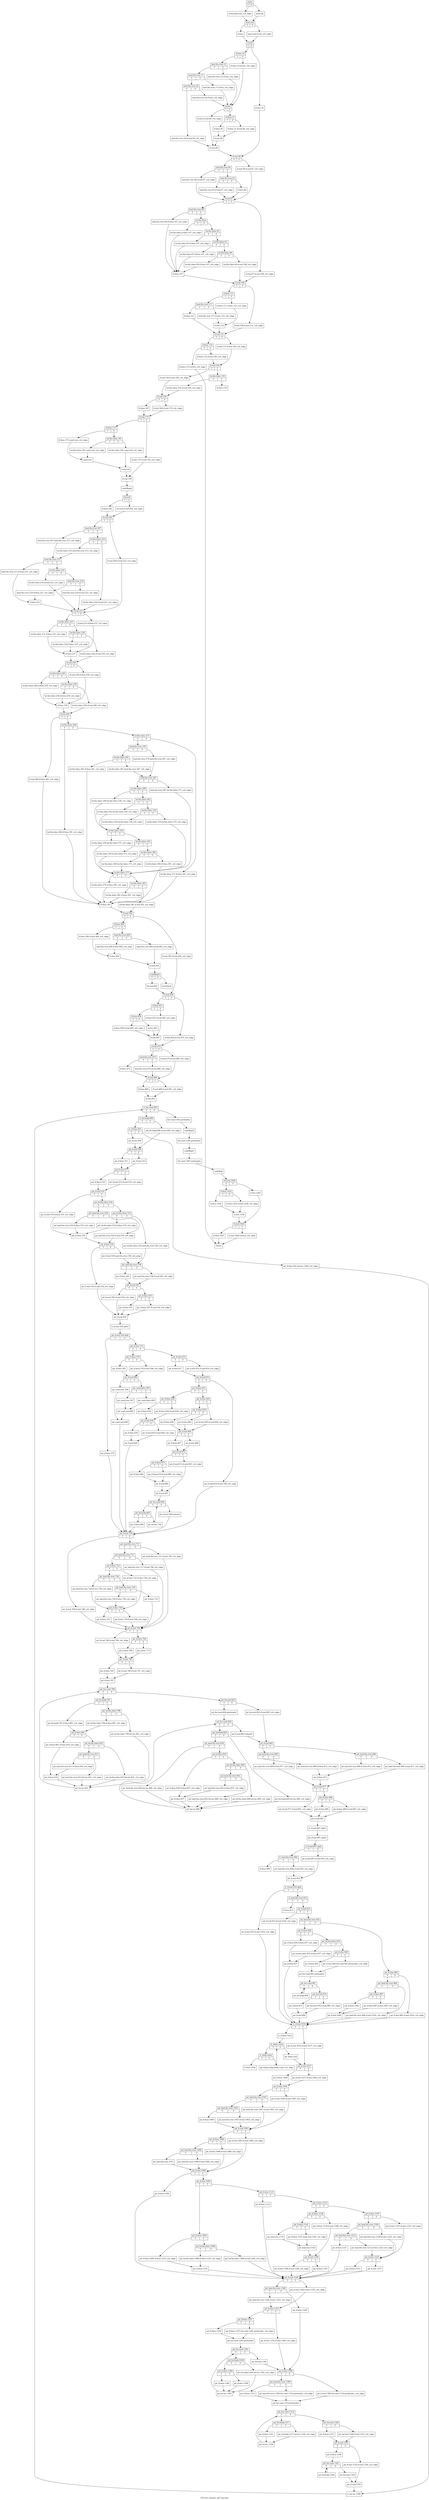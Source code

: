 digraph "CFG for 'expand_call' function" {
	label="CFG for 'expand_call' function";

	Node0x2e56f10 [shape=record,label="{entry|{<s0>T|<s1>F}}"];
	Node0x2e56f10:s0 -> Node0x2e56f60;
	Node0x2e56f10:s1 -> Node0x2e56fb0;
	Node0x2e56f60 [shape=record,label="{entry.land.end_crit_edge}"];
	Node0x2e56f60 -> Node0x2e57000;
	Node0x2e56fb0 [shape=record,label="{land.rhs}"];
	Node0x2e56fb0 -> Node0x2e57000;
	Node0x2e57000 [shape=record,label="{land.end|{<s0>T|<s1>F}}"];
	Node0x2e57000:s0 -> Node0x2e570a0;
	Node0x2e57000:s1 -> Node0x2e57050;
	Node0x2e57050 [shape=record,label="{land.end.if.end_crit_edge}"];
	Node0x2e57050 -> Node0x2e570f0;
	Node0x2e570a0 [shape=record,label="{if.then}"];
	Node0x2e570a0 -> Node0x2e570f0;
	Node0x2e570f0 [shape=record,label="{if.end|{<s0>T|<s1>F}}"];
	Node0x2e570f0:s0 -> Node0x2e57140;
	Node0x2e570f0:s1 -> Node0x2e57640;
	Node0x2e57140 [shape=record,label="{if.then.10|{<s0>T|<s1>F}}"];
	Node0x2e57140:s0 -> Node0x2e571e0;
	Node0x2e57140:s1 -> Node0x2e57190;
	Node0x2e57190 [shape=record,label="{if.then.10.if.else_crit_edge}"];
	Node0x2e57190 -> Node0x2e57410;
	Node0x2e571e0 [shape=record,label="{land.lhs.true.12|{<s0>T|<s1>F}}"];
	Node0x2e571e0:s0 -> Node0x2e57280;
	Node0x2e571e0:s1 -> Node0x2e57230;
	Node0x2e57230 [shape=record,label="{land.lhs.true.12.if.else_crit_edge}"];
	Node0x2e57230 -> Node0x2e57410;
	Node0x2e57280 [shape=record,label="{land.lhs.true.17|{<s0>T|<s1>F}}"];
	Node0x2e57280:s0 -> Node0x2e57320;
	Node0x2e57280:s1 -> Node0x2e572d0;
	Node0x2e572d0 [shape=record,label="{land.lhs.true.17.if.else_crit_edge}"];
	Node0x2e572d0 -> Node0x2e57410;
	Node0x2e57320 [shape=record,label="{land.lhs.true.20|{<s0>T|<s1>F}}"];
	Node0x2e57320:s0 -> Node0x2e573c0;
	Node0x2e57320:s1 -> Node0x2e57370;
	Node0x2e57370 [shape=record,label="{land.lhs.true.20.if.else_crit_edge}"];
	Node0x2e57370 -> Node0x2e57410;
	Node0x2e573c0 [shape=record,label="{land.lhs.true.20.if.end.49_crit_edge}"];
	Node0x2e573c0 -> Node0x2e575f0;
	Node0x2e57410 [shape=record,label="{if.else|{<s0>T|<s1>F}}"];
	Node0x2e57410:s0 -> Node0x2e57460;
	Node0x2e57410:s1 -> Node0x2e574b0;
	Node0x2e57460 [shape=record,label="{if.else.if.end.49_crit_edge}"];
	Node0x2e57460 -> Node0x2e575f0;
	Node0x2e574b0 [shape=record,label="{if.then.31|{<s0>T|<s1>F}}"];
	Node0x2e574b0:s0 -> Node0x2e57550;
	Node0x2e574b0:s1 -> Node0x2e57500;
	Node0x2e57500 [shape=record,label="{if.then.31.if.end.46_crit_edge}"];
	Node0x2e57500 -> Node0x2e575a0;
	Node0x2e57550 [shape=record,label="{if.then.45}"];
	Node0x2e57550 -> Node0x2e575a0;
	Node0x2e575a0 [shape=record,label="{if.end.46}"];
	Node0x2e575a0 -> Node0x2e575f0;
	Node0x2e575f0 [shape=record,label="{if.end.49}"];
	Node0x2e575f0 -> Node0x2e57690;
	Node0x2e57640 [shape=record,label="{if.else.52}"];
	Node0x2e57640 -> Node0x2e57690;
	Node0x2e57690 [shape=record,label="{if.end.58|{<s0>T|<s1>F}}"];
	Node0x2e57690:s0 -> Node0x2e57730;
	Node0x2e57690:s1 -> Node0x2e576e0;
	Node0x2e576e0 [shape=record,label="{if.end.58.if.end.67_crit_edge}"];
	Node0x2e576e0 -> Node0x2e578c0;
	Node0x2e57730 [shape=record,label="{land.lhs.true.60|{<s0>T|<s1>F}}"];
	Node0x2e57730:s0 -> Node0x2e57780;
	Node0x2e57730:s1 -> Node0x2e577d0;
	Node0x2e57780 [shape=record,label="{land.lhs.true.60.if.end.67_crit_edge}"];
	Node0x2e57780 -> Node0x2e578c0;
	Node0x2e577d0 [shape=record,label="{land.lhs.true.63|{<s0>T|<s1>F}}"];
	Node0x2e577d0:s0 -> Node0x2e57820;
	Node0x2e577d0:s1 -> Node0x2e57870;
	Node0x2e57820 [shape=record,label="{land.lhs.true.63.if.end.67_crit_edge}"];
	Node0x2e57820 -> Node0x2e578c0;
	Node0x2e57870 [shape=record,label="{if.then.66}"];
	Node0x2e57870 -> Node0x2e578c0;
	Node0x2e578c0 [shape=record,label="{if.end.67|{<s0>T|<s1>F}}"];
	Node0x2e578c0:s0 -> Node0x2e57960;
	Node0x2e578c0:s1 -> Node0x2e57910;
	Node0x2e57910 [shape=record,label="{if.end.67.if.end.108_crit_edge}"];
	Node0x2e57910 -> Node0x2e57d20;
	Node0x2e57960 [shape=record,label="{land.lhs.true.69|{<s0>T|<s1>F}}"];
	Node0x2e57960:s0 -> Node0x2e579b0;
	Node0x2e57960:s1 -> Node0x2e57a00;
	Node0x2e579b0 [shape=record,label="{land.lhs.true.69.if.then.107_crit_edge}"];
	Node0x2e579b0 -> Node0x2e57cd0;
	Node0x2e57a00 [shape=record,label="{lor.lhs.false|{<s0>T|<s1>F}}"];
	Node0x2e57a00:s0 -> Node0x2e57a50;
	Node0x2e57a00:s1 -> Node0x2e57aa0;
	Node0x2e57a50 [shape=record,label="{lor.lhs.false.if.then.107_crit_edge}"];
	Node0x2e57a50 -> Node0x2e57cd0;
	Node0x2e57aa0 [shape=record,label="{lor.lhs.false.83|{<s0>T|<s1>F}}"];
	Node0x2e57aa0:s0 -> Node0x2e57af0;
	Node0x2e57aa0:s1 -> Node0x2e57b40;
	Node0x2e57af0 [shape=record,label="{lor.lhs.false.83.if.then.107_crit_edge}"];
	Node0x2e57af0 -> Node0x2e57cd0;
	Node0x2e57b40 [shape=record,label="{lor.lhs.false.91|{<s0>T|<s1>F}}"];
	Node0x2e57b40:s0 -> Node0x2e57b90;
	Node0x2e57b40:s1 -> Node0x2e57be0;
	Node0x2e57b90 [shape=record,label="{lor.lhs.false.91.if.then.107_crit_edge}"];
	Node0x2e57b90 -> Node0x2e57cd0;
	Node0x2e57be0 [shape=record,label="{lor.lhs.false.99|{<s0>T|<s1>F}}"];
	Node0x2e57be0:s0 -> Node0x2e57c80;
	Node0x2e57be0:s1 -> Node0x2e57c30;
	Node0x2e57c30 [shape=record,label="{lor.lhs.false.99.if.end.108_crit_edge}"];
	Node0x2e57c30 -> Node0x2e57d20;
	Node0x2e57c80 [shape=record,label="{lor.lhs.false.99.if.then.107_crit_edge}"];
	Node0x2e57c80 -> Node0x2e57cd0;
	Node0x2e57cd0 [shape=record,label="{if.then.107}"];
	Node0x2e57cd0 -> Node0x2e57d20;
	Node0x2e57d20 [shape=record,label="{if.end.108|{<s0>T|<s1>F}}"];
	Node0x2e57d20:s0 -> Node0x2e57dc0;
	Node0x2e57d20:s1 -> Node0x2e57d70;
	Node0x2e57d70 [shape=record,label="{if.end.108.if.end.131_crit_edge}"];
	Node0x2e57d70 -> Node0x2e57fa0;
	Node0x2e57dc0 [shape=record,label="{if.then.111|{<s0>T|<s1>F}}"];
	Node0x2e57dc0:s0 -> Node0x2e57e60;
	Node0x2e57dc0:s1 -> Node0x2e57e10;
	Node0x2e57e10 [shape=record,label="{if.then.111.if.else.123_crit_edge}"];
	Node0x2e57e10 -> Node0x2e57f50;
	Node0x2e57e60 [shape=record,label="{land.lhs.true.117|{<s0>T|<s1>F}}"];
	Node0x2e57e60:s0 -> Node0x2e57f00;
	Node0x2e57e60:s1 -> Node0x2e57eb0;
	Node0x2e57eb0 [shape=record,label="{land.lhs.true.117.if.else.123_crit_edge}"];
	Node0x2e57eb0 -> Node0x2e57f50;
	Node0x2e57f00 [shape=record,label="{if.then.121}"];
	Node0x2e57f00 -> Node0x2e57fa0;
	Node0x2e57f50 [shape=record,label="{if.else.123}"];
	Node0x2e57f50 -> Node0x2e57fa0;
	Node0x2e57fa0 [shape=record,label="{if.end.131|{<s0>T|<s1>F}}"];
	Node0x2e57fa0:s0 -> Node0x2e58040;
	Node0x2e57fa0:s1 -> Node0x2e57ff0;
	Node0x2e57ff0 [shape=record,label="{if.end.131.if.end.140_crit_edge}"];
	Node0x2e57ff0 -> Node0x2e58130;
	Node0x2e58040 [shape=record,label="{if.then.133|{<s0>T|<s1>F}}"];
	Node0x2e58040:s0 -> Node0x2e580e0;
	Node0x2e58040:s1 -> Node0x2e58090;
	Node0x2e58090 [shape=record,label="{if.then.133.if.end.140_crit_edge}"];
	Node0x2e58090 -> Node0x2e58130;
	Node0x2e580e0 [shape=record,label="{if.then.133.return_crit_edge}"];
	Node0x2e580e0 -> Node0x2e601f0;
	Node0x2e58130 [shape=record,label="{if.end.140|{<s0>T|<s1>F}}"];
	Node0x2e58130:s0 -> Node0x2e58180;
	Node0x2e58130:s1 -> Node0x2e581d0;
	Node0x2e58180 [shape=record,label="{if.end.140.if.end.160_crit_edge}"];
	Node0x2e58180 -> Node0x2e582c0;
	Node0x2e581d0 [shape=record,label="{lor.lhs.false.152|{<s0>T|<s1>F}}"];
	Node0x2e581d0:s0 -> Node0x2e58220;
	Node0x2e581d0:s1 -> Node0x2e58270;
	Node0x2e58220 [shape=record,label="{lor.lhs.false.152.if.end.160_crit_edge}"];
	Node0x2e58220 -> Node0x2e582c0;
	Node0x2e58270 [shape=record,label="{if.then.159}"];
	Node0x2e582c0 [shape=record,label="{if.end.160|{<s0>T|<s1>F}}"];
	Node0x2e582c0:s0 -> Node0x2e58360;
	Node0x2e582c0:s1 -> Node0x2e58310;
	Node0x2e58310 [shape=record,label="{if.end.160.if.end.170_crit_edge}"];
	Node0x2e58310 -> Node0x2e583b0;
	Node0x2e58360 [shape=record,label="{if.then.167}"];
	Node0x2e58360 -> Node0x2e583b0;
	Node0x2e583b0 [shape=record,label="{if.end.170|{<s0>T|<s1>F}}"];
	Node0x2e583b0:s0 -> Node0x2e58450;
	Node0x2e583b0:s1 -> Node0x2e58400;
	Node0x2e58400 [shape=record,label="{if.end.170.if.end.195_crit_edge}"];
	Node0x2e58400 -> Node0x2e58680;
	Node0x2e58450 [shape=record,label="{if.then.175|{<s0>T|<s1>F}}"];
	Node0x2e58450:s0 -> Node0x2e584a0;
	Node0x2e58450:s1 -> Node0x2e584f0;
	Node0x2e584a0 [shape=record,label="{if.then.175.cond.true_crit_edge}"];
	Node0x2e584a0 -> Node0x2e585e0;
	Node0x2e584f0 [shape=record,label="{lor.lhs.false.181|{<s0>T|<s1>F}}"];
	Node0x2e584f0:s0 -> Node0x2e58590;
	Node0x2e584f0:s1 -> Node0x2e58540;
	Node0x2e58540 [shape=record,label="{lor.lhs.false.181.cond.end_crit_edge}"];
	Node0x2e58540 -> Node0x2e58630;
	Node0x2e58590 [shape=record,label="{lor.lhs.false.181.cond.true_crit_edge}"];
	Node0x2e58590 -> Node0x2e585e0;
	Node0x2e585e0 [shape=record,label="{cond.true}"];
	Node0x2e585e0 -> Node0x2e58630;
	Node0x2e58630 [shape=record,label="{cond.end}"];
	Node0x2e58630 -> Node0x2e58680;
	Node0x2e58680 [shape=record,label="{if.end.195}"];
	Node0x2e58680 -> Node0x2e586d0;
	Node0x2e586d0 [shape=record,label="{codeRepl4}"];
	Node0x2e586d0 -> Node0x2e58720;
	Node0x2e58720 [shape=record,label="{for.end|{<s0>T|<s1>F}}"];
	Node0x2e58720:s0 -> Node0x2e587c0;
	Node0x2e58720:s1 -> Node0x2e58770;
	Node0x2e58770 [shape=record,label="{for.end.if.end.204_crit_edge}"];
	Node0x2e58770 -> Node0x2e58810;
	Node0x2e587c0 [shape=record,label="{if.then.202}"];
	Node0x2e587c0 -> Node0x2e58810;
	Node0x2e58810 [shape=record,label="{if.end.204|{<s0>T|<s1>F}}"];
	Node0x2e58810:s0 -> Node0x2e588b0;
	Node0x2e58810:s1 -> Node0x2e58860;
	Node0x2e58860 [shape=record,label="{if.end.204.if.end.223_crit_edge}"];
	Node0x2e58860 -> Node0x2e58cc0;
	Node0x2e588b0 [shape=record,label="{land.lhs.true.207|{<s0>T|<s1>F}}"];
	Node0x2e588b0:s0 -> Node0x2e58900;
	Node0x2e588b0:s1 -> Node0x2e58950;
	Node0x2e58900 [shape=record,label="{land.lhs.true.207.land.lhs.true.213_crit_edge}"];
	Node0x2e58900 -> Node0x2e58a40;
	Node0x2e58950 [shape=record,label="{lor.lhs.false.210|{<s0>T|<s1>F}}"];
	Node0x2e58950:s0 -> Node0x2e589f0;
	Node0x2e58950:s1 -> Node0x2e589a0;
	Node0x2e589a0 [shape=record,label="{lor.lhs.false.210.if.end.223_crit_edge}"];
	Node0x2e589a0 -> Node0x2e58cc0;
	Node0x2e589f0 [shape=record,label="{lor.lhs.false.210.land.lhs.true.213_crit_edge}"];
	Node0x2e589f0 -> Node0x2e58a40;
	Node0x2e58a40 [shape=record,label="{land.lhs.true.213|{<s0>T|<s1>F}}"];
	Node0x2e58a40:s0 -> Node0x2e58a90;
	Node0x2e58a40:s1 -> Node0x2e58ae0;
	Node0x2e58a90 [shape=record,label="{land.lhs.true.213.if.then.221_crit_edge}"];
	Node0x2e58a90 -> Node0x2e58c70;
	Node0x2e58ae0 [shape=record,label="{lor.lhs.false.216|{<s0>T|<s1>F}}"];
	Node0x2e58ae0:s0 -> Node0x2e58b30;
	Node0x2e58ae0:s1 -> Node0x2e58b80;
	Node0x2e58b30 [shape=record,label="{lor.lhs.false.216.if.end.223_crit_edge}"];
	Node0x2e58b30 -> Node0x2e58cc0;
	Node0x2e58b80 [shape=record,label="{land.lhs.true.219|{<s0>T|<s1>F}}"];
	Node0x2e58b80:s0 -> Node0x2e58c20;
	Node0x2e58b80:s1 -> Node0x2e58bd0;
	Node0x2e58bd0 [shape=record,label="{land.lhs.true.219.if.end.223_crit_edge}"];
	Node0x2e58bd0 -> Node0x2e58cc0;
	Node0x2e58c20 [shape=record,label="{land.lhs.true.219.if.then.221_crit_edge}"];
	Node0x2e58c20 -> Node0x2e58c70;
	Node0x2e58c70 [shape=record,label="{if.then.221}"];
	Node0x2e58c70 -> Node0x2e58cc0;
	Node0x2e58cc0 [shape=record,label="{if.end.223|{<s0>T|<s1>F}}"];
	Node0x2e58cc0:s0 -> Node0x2e58d60;
	Node0x2e58cc0:s1 -> Node0x2e58d10;
	Node0x2e58d10 [shape=record,label="{if.end.223.if.then.237_crit_edge}"];
	Node0x2e58d10 -> Node0x2e58ef0;
	Node0x2e58d60 [shape=record,label="{lor.lhs.false.231|{<s0>T|<s1>F}}"];
	Node0x2e58d60:s0 -> Node0x2e58db0;
	Node0x2e58d60:s1 -> Node0x2e58e00;
	Node0x2e58db0 [shape=record,label="{lor.lhs.false.231.if.then.237_crit_edge}"];
	Node0x2e58db0 -> Node0x2e58ef0;
	Node0x2e58e00 [shape=record,label="{lor.lhs.false.234|{<s0>T|<s1>F}}"];
	Node0x2e58e00:s0 -> Node0x2e58ea0;
	Node0x2e58e00:s1 -> Node0x2e58e50;
	Node0x2e58e50 [shape=record,label="{lor.lhs.false.234.if.end.238_crit_edge}"];
	Node0x2e58e50 -> Node0x2e58f40;
	Node0x2e58ea0 [shape=record,label="{lor.lhs.false.234.if.then.237_crit_edge}"];
	Node0x2e58ea0 -> Node0x2e58ef0;
	Node0x2e58ef0 [shape=record,label="{if.then.237}"];
	Node0x2e58ef0 -> Node0x2e58f40;
	Node0x2e58f40 [shape=record,label="{if.end.238|{<s0>T|<s1>F}}"];
	Node0x2e58f40:s0 -> Node0x2e58fe0;
	Node0x2e58f40:s1 -> Node0x2e58f90;
	Node0x2e58f90 [shape=record,label="{if.end.238.if.then.259_crit_edge}"];
	Node0x2e58f90 -> Node0x2e59170;
	Node0x2e58fe0 [shape=record,label="{lor.lhs.false.240|{<s0>T|<s1>F}}"];
	Node0x2e58fe0:s0 -> Node0x2e59030;
	Node0x2e58fe0:s1 -> Node0x2e59080;
	Node0x2e59030 [shape=record,label="{lor.lhs.false.240.if.then.259_crit_edge}"];
	Node0x2e59030 -> Node0x2e59170;
	Node0x2e59080 [shape=record,label="{lor.lhs.false.250|{<s0>T|<s1>F}}"];
	Node0x2e59080:s0 -> Node0x2e59120;
	Node0x2e59080:s1 -> Node0x2e590d0;
	Node0x2e590d0 [shape=record,label="{lor.lhs.false.250.if.end.260_crit_edge}"];
	Node0x2e590d0 -> Node0x2e591c0;
	Node0x2e59120 [shape=record,label="{lor.lhs.false.250.if.then.259_crit_edge}"];
	Node0x2e59120 -> Node0x2e59170;
	Node0x2e59170 [shape=record,label="{if.then.259}"];
	Node0x2e59170 -> Node0x2e591c0;
	Node0x2e591c0 [shape=record,label="{if.end.260|{<s0>T|<s1>F}}"];
	Node0x2e591c0:s0 -> Node0x2e59210;
	Node0x2e591c0:s1 -> Node0x2e59260;
	Node0x2e59210 [shape=record,label="{if.end.260.if.then.391_crit_edge}"];
	Node0x2e59210 -> Node0x2e59bc0;
	Node0x2e59260 [shape=record,label="{lor.lhs.false.268|{<s0>T|<s1>F}}"];
	Node0x2e59260:s0 -> Node0x2e592b0;
	Node0x2e59260:s1 -> Node0x2e59300;
	Node0x2e592b0 [shape=record,label="{lor.lhs.false.268.if.then.391_crit_edge}"];
	Node0x2e592b0 -> Node0x2e59bc0;
	Node0x2e59300 [shape=record,label="{lor.lhs.false.271|{<s0>T|<s1>F}}"];
	Node0x2e59300:s0 -> Node0x2e593a0;
	Node0x2e59300:s1 -> Node0x2e59350;
	Node0x2e59350 [shape=record,label="{lor.lhs.false.271.if.then.391_crit_edge}"];
	Node0x2e59350 -> Node0x2e59bc0;
	Node0x2e593a0 [shape=record,label="{land.lhs.true.279|{<s0>T|<s1>F}}"];
	Node0x2e593a0:s0 -> Node0x2e59440;
	Node0x2e593a0:s1 -> Node0x2e593f0;
	Node0x2e593f0 [shape=record,label="{land.lhs.true.279.land.lhs.true.287_crit_edge}"];
	Node0x2e593f0 -> Node0x2e59530;
	Node0x2e59440 [shape=record,label="{lor.lhs.false.281|{<s0>T|<s1>F}}"];
	Node0x2e59440:s0 -> Node0x2e594e0;
	Node0x2e59440:s1 -> Node0x2e59490;
	Node0x2e59490 [shape=record,label="{lor.lhs.false.281.land.lhs.true.287_crit_edge}"];
	Node0x2e59490 -> Node0x2e59530;
	Node0x2e594e0 [shape=record,label="{lor.lhs.false.281.if.then.391_crit_edge}"];
	Node0x2e594e0 -> Node0x2e59bc0;
	Node0x2e59530 [shape=record,label="{land.lhs.true.287|{<s0>T|<s1>F}}"];
	Node0x2e59530:s0 -> Node0x2e595d0;
	Node0x2e59530:s1 -> Node0x2e59580;
	Node0x2e59580 [shape=record,label="{land.lhs.true.287.lor.lhs.false.375_crit_edge}"];
	Node0x2e59580 -> Node0x2e59a30;
	Node0x2e595d0 [shape=record,label="{lor.lhs.false.290|{<s0>T|<s1>F}}"];
	Node0x2e595d0:s0 -> Node0x2e59620;
	Node0x2e595d0:s1 -> Node0x2e59670;
	Node0x2e59620 [shape=record,label="{lor.lhs.false.290.lor.lhs.false.330_crit_edge}"];
	Node0x2e59620 -> Node0x2e59800;
	Node0x2e59670 [shape=record,label="{lor.lhs.false.302|{<s0>T|<s1>F}}"];
	Node0x2e59670:s0 -> Node0x2e596c0;
	Node0x2e59670:s1 -> Node0x2e59710;
	Node0x2e596c0 [shape=record,label="{lor.lhs.false.302.lor.lhs.false.330_crit_edge}"];
	Node0x2e596c0 -> Node0x2e59800;
	Node0x2e59710 [shape=record,label="{lor.lhs.false.316|{<s0>T|<s1>F}}"];
	Node0x2e59710:s0 -> Node0x2e597b0;
	Node0x2e59710:s1 -> Node0x2e59760;
	Node0x2e59760 [shape=record,label="{lor.lhs.false.316.lor.lhs.false.375_crit_edge}"];
	Node0x2e59760 -> Node0x2e59a30;
	Node0x2e597b0 [shape=record,label="{lor.lhs.false.316.lor.lhs.false.330_crit_edge}"];
	Node0x2e597b0 -> Node0x2e59800;
	Node0x2e59800 [shape=record,label="{lor.lhs.false.330|{<s0>T|<s1>F}}"];
	Node0x2e59800:s0 -> Node0x2e59850;
	Node0x2e59800:s1 -> Node0x2e598a0;
	Node0x2e59850 [shape=record,label="{lor.lhs.false.330.lor.lhs.false.375_crit_edge}"];
	Node0x2e59850 -> Node0x2e59a30;
	Node0x2e598a0 [shape=record,label="{lor.lhs.false.345|{<s0>T|<s1>F}}"];
	Node0x2e598a0:s0 -> Node0x2e598f0;
	Node0x2e598a0:s1 -> Node0x2e59940;
	Node0x2e598f0 [shape=record,label="{lor.lhs.false.345.lor.lhs.false.375_crit_edge}"];
	Node0x2e598f0 -> Node0x2e59a30;
	Node0x2e59940 [shape=record,label="{lor.lhs.false.360|{<s0>T|<s1>F}}"];
	Node0x2e59940:s0 -> Node0x2e599e0;
	Node0x2e59940:s1 -> Node0x2e59990;
	Node0x2e59990 [shape=record,label="{lor.lhs.false.360.if.then.391_crit_edge}"];
	Node0x2e59990 -> Node0x2e59bc0;
	Node0x2e599e0 [shape=record,label="{lor.lhs.false.360.lor.lhs.false.375_crit_edge}"];
	Node0x2e599e0 -> Node0x2e59a30;
	Node0x2e59a30 [shape=record,label="{lor.lhs.false.375|{<s0>T|<s1>F}}"];
	Node0x2e59a30:s0 -> Node0x2e59a80;
	Node0x2e59a30:s1 -> Node0x2e59ad0;
	Node0x2e59a80 [shape=record,label="{lor.lhs.false.375.if.then.391_crit_edge}"];
	Node0x2e59a80 -> Node0x2e59bc0;
	Node0x2e59ad0 [shape=record,label="{lor.lhs.false.381|{<s0>T|<s1>F}}"];
	Node0x2e59ad0:s0 -> Node0x2e59b70;
	Node0x2e59ad0:s1 -> Node0x2e59b20;
	Node0x2e59b20 [shape=record,label="{lor.lhs.false.381.if.end.392_crit_edge}"];
	Node0x2e59b20 -> Node0x2e59c10;
	Node0x2e59b70 [shape=record,label="{lor.lhs.false.381.if.then.391_crit_edge}"];
	Node0x2e59b70 -> Node0x2e59bc0;
	Node0x2e59bc0 [shape=record,label="{if.then.391}"];
	Node0x2e59bc0 -> Node0x2e59c10;
	Node0x2e59c10 [shape=record,label="{if.end.392|{<s0>T|<s1>F}}"];
	Node0x2e59c10:s0 -> Node0x2e59cb0;
	Node0x2e59c10:s1 -> Node0x2e59c60;
	Node0x2e59c60 [shape=record,label="{if.end.392.if.end.450_crit_edge}"];
	Node0x2e59c60 -> Node0x2e59fd0;
	Node0x2e59cb0 [shape=record,label="{if.then.396|{<s0>T|<s1>F}}"];
	Node0x2e59cb0:s0 -> Node0x2e59d00;
	Node0x2e59cb0:s1 -> Node0x2e59d50;
	Node0x2e59d00 [shape=record,label="{if.then.396.if.else.404_crit_edge}"];
	Node0x2e59d00 -> Node0x2e59e40;
	Node0x2e59d50 [shape=record,label="{land.lhs.true.400|{<s0>T|<s1>F}}"];
	Node0x2e59d50:s0 -> Node0x2e59df0;
	Node0x2e59d50:s1 -> Node0x2e59da0;
	Node0x2e59da0 [shape=record,label="{land.lhs.true.400.if.end.405_crit_edge}"];
	Node0x2e59da0 -> Node0x2e59e90;
	Node0x2e59df0 [shape=record,label="{land.lhs.true.400.if.else.404_crit_edge}"];
	Node0x2e59df0 -> Node0x2e59e40;
	Node0x2e59e40 [shape=record,label="{if.else.404}"];
	Node0x2e59e40 -> Node0x2e59e90;
	Node0x2e59e90 [shape=record,label="{if.end.405}"];
	Node0x2e59e90 -> Node0x2e59ee0;
	Node0x2e59ee0 [shape=record,label="{codeRepl3|{<s0>T|<s1>F}}"];
	Node0x2e59ee0:s0 -> Node0x2e59f80;
	Node0x2e59ee0:s1 -> Node0x2e59f30;
	Node0x2e59f30 [shape=record,label="{sw.default}"];
	Node0x2e59f80 [shape=record,label="{for.end.445}"];
	Node0x2e59f80 -> Node0x2e59fd0;
	Node0x2e59fd0 [shape=record,label="{if.end.450|{<s0>T|<s1>F}}"];
	Node0x2e59fd0:s0 -> Node0x2e5a070;
	Node0x2e59fd0:s1 -> Node0x2e5a020;
	Node0x2e5a020 [shape=record,label="{if.end.450.if.end.470_crit_edge}"];
	Node0x2e5a020 -> Node0x2e5a250;
	Node0x2e5a070 [shape=record,label="{if.then.452|{<s0>T|<s1>F}}"];
	Node0x2e5a070:s0 -> Node0x2e5a110;
	Node0x2e5a070:s1 -> Node0x2e5a0c0;
	Node0x2e5a0c0 [shape=record,label="{if.then.452.if.end.465_crit_edge}"];
	Node0x2e5a0c0 -> Node0x2e5a200;
	Node0x2e5a110 [shape=record,label="{if.then.458|{<s0>T|<s1>F}}"];
	Node0x2e5a110:s0 -> Node0x2e5a160;
	Node0x2e5a110:s1 -> Node0x2e5a1b0;
	Node0x2e5a160 [shape=record,label="{if.then.458.if.end.465_crit_edge}"];
	Node0x2e5a160 -> Node0x2e5a200;
	Node0x2e5a1b0 [shape=record,label="{if.else.462}"];
	Node0x2e5a1b0 -> Node0x2e5a200;
	Node0x2e5a200 [shape=record,label="{if.end.465}"];
	Node0x2e5a200 -> Node0x2e5a250;
	Node0x2e5a250 [shape=record,label="{if.end.470|{<s0>T|<s1>F}}"];
	Node0x2e5a250:s0 -> Node0x2e5a2f0;
	Node0x2e5a250:s1 -> Node0x2e5a2a0;
	Node0x2e5a2a0 [shape=record,label="{if.end.470.if.end.480_crit_edge}"];
	Node0x2e5a2a0 -> Node0x2e5a3e0;
	Node0x2e5a2f0 [shape=record,label="{land.lhs.true.472|{<s0>T|<s1>F}}"];
	Node0x2e5a2f0:s0 -> Node0x2e5a390;
	Node0x2e5a2f0:s1 -> Node0x2e5a340;
	Node0x2e5a340 [shape=record,label="{land.lhs.true.472.if.end.480_crit_edge}"];
	Node0x2e5a340 -> Node0x2e5a3e0;
	Node0x2e5a390 [shape=record,label="{if.then.475}"];
	Node0x2e5a390 -> Node0x2e5a3e0;
	Node0x2e5a3e0 [shape=record,label="{if.end.480|{<s0>T|<s1>F}}"];
	Node0x2e5a3e0:s0 -> Node0x2e5a480;
	Node0x2e5a3e0:s1 -> Node0x2e5a430;
	Node0x2e5a430 [shape=record,label="{if.end.480.if.end.491_crit_edge}"];
	Node0x2e5a430 -> Node0x2e5a4d0;
	Node0x2e5a480 [shape=record,label="{if.then.488}"];
	Node0x2e5a480 -> Node0x2e5a4d0;
	Node0x2e5a4d0 [shape=record,label="{if.end.491}"];
	Node0x2e5a4d0 -> Node0x2e5a520;
	Node0x2e5a520 [shape=record,label="{it_for.cond.493|{<s0>T|<s1>F}}"];
	Node0x2e5a520:s0 -> Node0x2e5a5c0;
	Node0x2e5a520:s1 -> Node0x2e5a570;
	Node0x2e5a570 [shape=record,label="{for.cond.1363.preheader}"];
	Node0x2e5a570 -> Node0x2e5fd90;
	Node0x2e5a5c0 [shape=record,label="{it_for.body.496|{<s0>T|<s1>F}}"];
	Node0x2e5a5c0:s0 -> Node0x2e5a660;
	Node0x2e5a5c0:s1 -> Node0x2e5a610;
	Node0x2e5a610 [shape=record,label="{pd_for.body.496.if.end.509_crit_edge}"];
	Node0x2e5a610 -> Node0x2e5a750;
	Node0x2e5a660 [shape=record,label="{it_if.then.501|{<s0>T|<s1>F}}"];
	Node0x2e5a660:s0 -> Node0x2e5a700;
	Node0x2e5a660:s1 -> Node0x2e5a6b0;
	Node0x2e5a6b0 [shape=record,label="{pd_if.then.501.for.inc.1360_crit_edge}"];
	Node0x2e5a6b0 -> Node0x2e5fd40;
	Node0x2e5a700 [shape=record,label="{pd_if.end.504}"];
	Node0x2e5a700 -> Node0x2e5a750;
	Node0x2e5a750 [shape=record,label="{pd_if.end.509|{<s0>T|<s1>F}}"];
	Node0x2e5a750:s0 -> Node0x2e5a7a0;
	Node0x2e5a750:s1 -> Node0x2e5a7f0;
	Node0x2e5a7a0 [shape=record,label="{pd_if.then.511}"];
	Node0x2e5a7a0 -> Node0x2e5a840;
	Node0x2e5a7f0 [shape=record,label="{pd_if.else.513}"];
	Node0x2e5a7f0 -> Node0x2e5a840;
	Node0x2e5a840 [shape=record,label="{pd_if.end.515|{<s0>T|<s1>F}}"];
	Node0x2e5a840:s0 -> Node0x2e5a8e0;
	Node0x2e5a840:s1 -> Node0x2e5a890;
	Node0x2e5a890 [shape=record,label="{pd_if.end.515.if.end.519_crit_edge}"];
	Node0x2e5a890 -> Node0x2e5a930;
	Node0x2e5a8e0 [shape=record,label="{pd_if.then.518}"];
	Node0x2e5a8e0 -> Node0x2e5a930;
	Node0x2e5a930 [shape=record,label="{pd_if.end.519|{<s0>T|<s1>F}}"];
	Node0x2e5a930:s0 -> Node0x2e5a980;
	Node0x2e5a930:s1 -> Node0x2e5a9d0;
	Node0x2e5a980 [shape=record,label="{pd_if.end.519.if.then.535_crit_edge}"];
	Node0x2e5a980 -> Node0x2e5ac00;
	Node0x2e5a9d0 [shape=record,label="{pd_lor.lhs.false.524|{<s0>T|<s1>F}}"];
	Node0x2e5a9d0:s0 -> Node0x2e5aa20;
	Node0x2e5a9d0:s1 -> Node0x2e5ab10;
	Node0x2e5aa20 [shape=record,label="{pd_land.lhs.true.529|{<s0>T|<s1>F}}"];
	Node0x2e5aa20:s0 -> Node0x2e5aac0;
	Node0x2e5aa20:s1 -> Node0x2e5aa70;
	Node0x2e5aa70 [shape=record,label="{pd_land.lhs.true.529.if.end.536_crit_edge}"];
	Node0x2e5aa70 -> Node0x2e5ac50;
	Node0x2e5aac0 [shape=record,label="{pd_land.lhs.true.529.if.then.535_crit_edge}"];
	Node0x2e5aac0 -> Node0x2e5ac00;
	Node0x2e5ab10 [shape=record,label="{pd_lor.lhs.false.532|{<s0>T|<s1>F}}"];
	Node0x2e5ab10:s0 -> Node0x2e5abb0;
	Node0x2e5ab10:s1 -> Node0x2e5ab60;
	Node0x2e5ab60 [shape=record,label="{pd_lor.lhs.false.532.land.lhs.true.538_crit_edge}"];
	Node0x2e5ab60 -> Node0x2e5ad40;
	Node0x2e5abb0 [shape=record,label="{pd_lor.lhs.false.532.if.then.535_crit_edge}"];
	Node0x2e5abb0 -> Node0x2e5ac00;
	Node0x2e5ac00 [shape=record,label="{pd_if.then.535}"];
	Node0x2e5ac00 -> Node0x2e5ac50;
	Node0x2e5ac50 [shape=record,label="{pd_if.end.536|{<s0>T|<s1>F}}"];
	Node0x2e5ac50:s0 -> Node0x2e5acf0;
	Node0x2e5ac50:s1 -> Node0x2e5aca0;
	Node0x2e5aca0 [shape=record,label="{pd_if.end.536.land.lhs.true.538_crit_edge}"];
	Node0x2e5aca0 -> Node0x2e5ad40;
	Node0x2e5acf0 [shape=record,label="{pd_if.end.536.if.end.554_crit_edge}"];
	Node0x2e5acf0 -> Node0x2e5afc0;
	Node0x2e5ad40 [shape=record,label="{pd_land.lhs.true.538|{<s0>T|<s1>F}}"];
	Node0x2e5ad40:s0 -> Node0x2e5ade0;
	Node0x2e5ad40:s1 -> Node0x2e5ad90;
	Node0x2e5ad90 [shape=record,label="{pd_land.lhs.true.538.if.end.545_crit_edge}"];
	Node0x2e5ad90 -> Node0x2e5ae30;
	Node0x2e5ade0 [shape=record,label="{pd_if.then.541}"];
	Node0x2e5ade0 -> Node0x2e5ae30;
	Node0x2e5ae30 [shape=record,label="{pd_if.end.545|{<s0>T|<s1>F}}"];
	Node0x2e5ae30:s0 -> Node0x2e5ae80;
	Node0x2e5ae30:s1 -> Node0x2e5aed0;
	Node0x2e5ae80 [shape=record,label="{pd_if.end.545.if.end.554_crit_edge}"];
	Node0x2e5ae80 -> Node0x2e5afc0;
	Node0x2e5aed0 [shape=record,label="{pd_if.then.547|{<s0>T|<s1>F}}"];
	Node0x2e5aed0:s0 -> Node0x2e5af70;
	Node0x2e5aed0:s1 -> Node0x2e5af20;
	Node0x2e5af20 [shape=record,label="{pd_if.then.547.if.end.554_crit_edge}"];
	Node0x2e5af20 -> Node0x2e5afc0;
	Node0x2e5af70 [shape=record,label="{pd_if.then.553}"];
	Node0x2e5af70 -> Node0x2e5afc0;
	Node0x2e5afc0 [shape=record,label="{pd_if.end.554}"];
	Node0x2e5afc0 -> Node0xca0fd00;
	Node0xca0fd00 [shape=record,label="{it_if.end.554.split1}"];
	Node0xca0fd00 -> Node0xca1d320;
	Node0xca1d320 [shape=record,label="{pd_if.end.554.split|{<s0>T|<s1>F}}"];
	Node0xca1d320:s0 -> Node0x2e5b010;
	Node0xca1d320:s1 -> Node0x2e5b060;
	Node0x2e5b010 [shape=record,label="{pd_if.then.570}"];
	Node0x2e5b010 -> Node0x2e5be20;
	Node0x2e5b060 [shape=record,label="{pd_if.else.574|{<s0>T|<s1>F}}"];
	Node0x2e5b060:s0 -> Node0x2e5b0b0;
	Node0x2e5b060:s1 -> Node0x2e5b3d0;
	Node0x2e5b0b0 [shape=record,label="{pd_if.then.578|{<s0>T|<s1>F}}"];
	Node0x2e5b0b0:s0 -> Node0x2e5b150;
	Node0x2e5b0b0:s1 -> Node0x2e5b100;
	Node0x2e5b100 [shape=record,label="{pd_if.then.578.if.end.586_crit_edge}"];
	Node0x2e5b100 -> Node0x2e5b1a0;
	Node0x2e5b150 [shape=record,label="{pd_if.then.581}"];
	Node0x2e5b150 -> Node0x2e5b1a0;
	Node0x2e5b1a0 [shape=record,label="{pd_if.end.586|{<s0>T|<s1>F}}"];
	Node0x2e5b1a0:s0 -> Node0x2e5b1f0;
	Node0x2e5b1a0:s1 -> Node0x2e5b240;
	Node0x2e5b1f0 [shape=record,label="{pd_cond.true.590}"];
	Node0x2e5b1f0 -> Node0x2e5b380;
	Node0x2e5b240 [shape=record,label="{pd_cond.false.593|{<s0>T|<s1>F}}"];
	Node0x2e5b240:s0 -> Node0x2e5b290;
	Node0x2e5b240:s1 -> Node0x2e5b2e0;
	Node0x2e5b290 [shape=record,label="{pd_cond.true.597}"];
	Node0x2e5b290 -> Node0x2e5b330;
	Node0x2e5b2e0 [shape=record,label="{pd_cond.false.600}"];
	Node0x2e5b2e0 -> Node0x2e5b330;
	Node0x2e5b330 [shape=record,label="{pd_cond.end.606}"];
	Node0x2e5b330 -> Node0x2e5b380;
	Node0x2e5b380 [shape=record,label="{pd_cond.end.609}"];
	Node0x2e5b380 -> Node0x2e5be20;
	Node0x2e5b3d0 [shape=record,label="{pd_if.else.612|{<s0>T|<s1>F}}"];
	Node0x2e5b3d0:s0 -> Node0x2e5b470;
	Node0x2e5b3d0:s1 -> Node0x2e5b420;
	Node0x2e5b420 [shape=record,label="{pd_if.else.612.if.end.619_crit_edge}"];
	Node0x2e5b420 -> Node0x2e5b4c0;
	Node0x2e5b470 [shape=record,label="{pd_if.then.617}"];
	Node0x2e5b470 -> Node0x2e5b4c0;
	Node0x2e5b4c0 [shape=record,label="{pd_if.end.619|{<s0>T|<s1>F}}"];
	Node0x2e5b4c0:s0 -> Node0x2e5b560;
	Node0x2e5b4c0:s1 -> Node0x2e5b510;
	Node0x2e5b510 [shape=record,label="{pd_if.end.619.if.end.708_crit_edge}"];
	Node0x2e5b510 -> Node0x2e5be20;
	Node0x2e5b560 [shape=record,label="{pd_if.then.621|{<s0>T|<s1>F}}"];
	Node0x2e5b560:s0 -> Node0x2e5b5b0;
	Node0x2e5b560:s1 -> Node0x2e5b7e0;
	Node0x2e5b5b0 [shape=record,label="{pd_if.then.624|{<s0>T|<s1>F}}"];
	Node0x2e5b5b0:s0 -> Node0x2e5b650;
	Node0x2e5b5b0:s1 -> Node0x2e5b600;
	Node0x2e5b600 [shape=record,label="{pd_if.then.624.if.end.636_crit_edge}"];
	Node0x2e5b600 -> Node0x2e5b6a0;
	Node0x2e5b650 [shape=record,label="{pd_if.then.634}"];
	Node0x2e5b650 -> Node0x2e5b6a0;
	Node0x2e5b6a0 [shape=record,label="{pd_if.end.636|{<s0>T|<s1>F}}"];
	Node0x2e5b6a0:s0 -> Node0x2e5b740;
	Node0x2e5b6a0:s1 -> Node0x2e5b6f0;
	Node0x2e5b6f0 [shape=record,label="{pd_if.end.636.if.end.644_crit_edge}"];
	Node0x2e5b6f0 -> Node0x2e5b790;
	Node0x2e5b740 [shape=record,label="{pd_if.then.639}"];
	Node0x2e5b740 -> Node0x2e5b790;
	Node0x2e5b790 [shape=record,label="{pd_if.end.644}"];
	Node0x2e5b790 -> Node0x2e5be20;
	Node0x2e5b7e0 [shape=record,label="{pd_if.else.645|{<s0>T|<s1>F}}"];
	Node0x2e5b7e0:s0 -> Node0x2e5b880;
	Node0x2e5b7e0:s1 -> Node0x2e5b830;
	Node0x2e5b830 [shape=record,label="{pd_if.else.645.if.end.664_crit_edge}"];
	Node0x2e5b830 -> Node0x2e5b970;
	Node0x2e5b880 [shape=record,label="{pd_if.then.650|{<s0>T|<s1>F}}"];
	Node0x2e5b880:s0 -> Node0x2e5b8d0;
	Node0x2e5b880:s1 -> Node0x2e5b920;
	Node0x2e5b8d0 [shape=record,label="{pd_if.then.656}"];
	Node0x2e5b8d0 -> Node0x2e5b970;
	Node0x2e5b920 [shape=record,label="{pd_if.else.660}"];
	Node0x2e5b920 -> Node0x2e5b970;
	Node0x2e5b970 [shape=record,label="{pd_if.end.664|{<s0>T|<s1>F}}"];
	Node0x2e5b970:s0 -> Node0x2e5b9c0;
	Node0x2e5b970:s1 -> Node0x2e5ba10;
	Node0x2e5b9c0 [shape=record,label="{pd_if.then.667}"];
	Node0x2e5b9c0 -> Node0x2e5ba60;
	Node0x2e5ba10 [shape=record,label="{pd_if.else.668}"];
	Node0x2e5ba10 -> Node0x2e5ba60;
	Node0x2e5ba60 [shape=record,label="{pd_if.end.672|{<s0>T|<s1>F}}"];
	Node0x2e5ba60:s0 -> Node0x2e5bb00;
	Node0x2e5ba60:s1 -> Node0x2e5bab0;
	Node0x2e5bab0 [shape=record,label="{pd_if.end.672.if.end.691_crit_edge}"];
	Node0x2e5bab0 -> Node0x2e5bc40;
	Node0x2e5bb00 [shape=record,label="{pd_if.then.675|{<s0>T|<s1>F}}"];
	Node0x2e5bb00:s0 -> Node0x2e5bba0;
	Node0x2e5bb00:s1 -> Node0x2e5bb50;
	Node0x2e5bb50 [shape=record,label="{pd_if.then.675.if.end.689_crit_edge}"];
	Node0x2e5bb50 -> Node0x2e5bbf0;
	Node0x2e5bba0 [shape=record,label="{pd_if.then.682}"];
	Node0x2e5bba0 -> Node0x2e5bbf0;
	Node0x2e5bbf0 [shape=record,label="{pd_if.end.689}"];
	Node0x2e5bbf0 -> Node0x2e5bc40;
	Node0x2e5bc40 [shape=record,label="{pd_if.end.691}"];
	Node0x2e5bc40 -> Node0x2e5bc90;
	Node0x2e5bc90 [shape=record,label="{pd_for.cond.692|{<s0>T|<s1>F}}"];
	Node0x2e5bc90:s0 -> Node0x2e5bce0;
	Node0x2e5bc90:s1 -> Node0x2e5bdd0;
	Node0x2e5bce0 [shape=record,label="{pd_for.body.695|{<s0>T|<s1>F}}"];
	Node0x2e5bce0:s0 -> Node0x2e5bd30;
	Node0x2e5bce0:s1 -> Node0x2e5bd80;
	Node0x2e5bd30 [shape=record,label="{pd_if.then.699}"];
	Node0x2e5bd30 -> Node0x2e5be20;
	Node0x2e5bd80 [shape=record,label="{pd_for.inc.702}"];
	Node0x2e5bd80 -> Node0x2e5bc90;
	Node0x2e5bdd0 [shape=record,label="{pd_if.end.708.loopexit}"];
	Node0x2e5bdd0 -> Node0x2e5be20;
	Node0x2e5be20 [shape=record,label="{pd_if.end.708|{<s0>T|<s1>F}}"];
	Node0x2e5be20:s0 -> Node0x2e5be70;
	Node0x2e5be20:s1 -> Node0x2e5bec0;
	Node0x2e5be70 [shape=record,label="{pd_if.end.708.if.end.748_crit_edge}"];
	Node0x2e5be70 -> Node0x2e5c320;
	Node0x2e5bec0 [shape=record,label="{pd_land.lhs.true.711|{<s0>T|<s1>F}}"];
	Node0x2e5bec0:s0 -> Node0x2e5bf60;
	Node0x2e5bec0:s1 -> Node0x2e5bf10;
	Node0x2e5bf10 [shape=record,label="{pd_land.lhs.true.711.if.end.748_crit_edge}"];
	Node0x2e5bf10 -> Node0x2e5c320;
	Node0x2e5bf60 [shape=record,label="{pd_land.lhs.true.717|{<s0>T|<s1>F}}"];
	Node0x2e5bf60:s0 -> Node0x2e5c000;
	Node0x2e5bf60:s1 -> Node0x2e5bfb0;
	Node0x2e5bfb0 [shape=record,label="{pd_land.lhs.true.717.if.end.748_crit_edge}"];
	Node0x2e5bfb0 -> Node0x2e5c320;
	Node0x2e5c000 [shape=record,label="{pd_if.then.722|{<s0>T|<s1>F}}"];
	Node0x2e5c000:s0 -> Node0x2e5c0a0;
	Node0x2e5c000:s1 -> Node0x2e5c050;
	Node0x2e5c050 [shape=record,label="{pd_if.then.722.if.else.738_crit_edge}"];
	Node0x2e5c050 -> Node0x2e5c230;
	Node0x2e5c0a0 [shape=record,label="{pd_land.lhs.true.726|{<s0>T|<s1>F}}"];
	Node0x2e5c0a0:s0 -> Node0x2e5c0f0;
	Node0x2e5c0a0:s1 -> Node0x2e5c140;
	Node0x2e5c0f0 [shape=record,label="{pd_land.lhs.true.726.if.else.738_crit_edge}"];
	Node0x2e5c0f0 -> Node0x2e5c230;
	Node0x2e5c140 [shape=record,label="{pd_land.lhs.true.729|{<s0>T|<s1>F}}"];
	Node0x2e5c140:s0 -> Node0x2e5c190;
	Node0x2e5c140:s1 -> Node0x2e5c1e0;
	Node0x2e5c190 [shape=record,label="{pd_land.lhs.true.729.if.else.738_crit_edge}"];
	Node0x2e5c190 -> Node0x2e5c230;
	Node0x2e5c1e0 [shape=record,label="{pd_if.then.733}"];
	Node0x2e5c1e0 -> Node0x2e5c320;
	Node0x2e5c230 [shape=record,label="{pd_if.else.738|{<s0>T|<s1>F}}"];
	Node0x2e5c230:s0 -> Node0x2e5c2d0;
	Node0x2e5c230:s1 -> Node0x2e5c280;
	Node0x2e5c280 [shape=record,label="{pd_if.else.738.if.end.748_crit_edge}"];
	Node0x2e5c280 -> Node0x2e5c320;
	Node0x2e5c2d0 [shape=record,label="{pd_if.then.741}"];
	Node0x2e5c2d0 -> Node0x2e5c320;
	Node0x2e5c320 [shape=record,label="{pd_if.end.748|{<s0>T|<s1>F}}"];
	Node0x2e5c320:s0 -> Node0x2e5c370;
	Node0x2e5c320:s1 -> Node0x2e5c3c0;
	Node0x2e5c370 [shape=record,label="{pd_if.end.748.if.end.780_crit_edge}"];
	Node0x2e5c370 -> Node0x2e5c4b0;
	Node0x2e5c3c0 [shape=record,label="{pd_if.then.764|{<s0>T|<s1>F}}"];
	Node0x2e5c3c0:s0 -> Node0x2e5c410;
	Node0x2e5c3c0:s1 -> Node0x2e5c460;
	Node0x2e5c410 [shape=record,label="{pd_if.then.766}"];
	Node0x2e5c410 -> Node0x2e5c4b0;
	Node0x2e5c460 [shape=record,label="{pd_if.else.773}"];
	Node0x2e5c460 -> Node0x2e5c4b0;
	Node0x2e5c4b0 [shape=record,label="{pd_if.end.780|{<s0>T|<s1>F}}"];
	Node0x2e5c4b0:s0 -> Node0x2e5c550;
	Node0x2e5c4b0:s1 -> Node0x2e5c500;
	Node0x2e5c500 [shape=record,label="{pd_if.end.780.if.end.787_crit_edge}"];
	Node0x2e5c500 -> Node0x2e5c5a0;
	Node0x2e5c550 [shape=record,label="{pd_if.then.785}"];
	Node0x2e5c550 -> Node0x2e5c5a0;
	Node0x2e5c5a0 [shape=record,label="{pd_if.end.787}"];
	Node0x2e5c5a0 -> Node0x2e5c5f0;
	Node0x2e5c5f0 [shape=record,label="{pd_for.cond.788|{<s0>T|<s1>F}}"];
	Node0x2e5c5f0:s0 -> Node0x2e5c640;
	Node0x2e5c5f0:s1 -> Node0x2e5caa0;
	Node0x2e5c640 [shape=record,label="{pd_for.body.791|{<s0>T|<s1>F}}"];
	Node0x2e5c640:s0 -> Node0x2e5c690;
	Node0x2e5c640:s1 -> Node0x2e5c6e0;
	Node0x2e5c690 [shape=record,label="{pd_for.body.791.if.then.801_crit_edge}"];
	Node0x2e5c690 -> Node0x2e5c7d0;
	Node0x2e5c6e0 [shape=record,label="{pd_lor.lhs.false.796|{<s0>T|<s1>F}}"];
	Node0x2e5c6e0:s0 -> Node0x2e5c780;
	Node0x2e5c6e0:s1 -> Node0x2e5c730;
	Node0x2e5c730 [shape=record,label="{pd_lor.lhs.false.796.for.inc.821_crit_edge}"];
	Node0x2e5c730 -> Node0x2e5ca50;
	Node0x2e5c780 [shape=record,label="{pd_lor.lhs.false.796.if.then.801_crit_edge}"];
	Node0x2e5c780 -> Node0x2e5c7d0;
	Node0x2e5c7d0 [shape=record,label="{pd_if.then.801|{<s0>T|<s1>F}}"];
	Node0x2e5c7d0:s0 -> Node0x2e5c820;
	Node0x2e5c7d0:s1 -> Node0x2e5c870;
	Node0x2e5c820 [shape=record,label="{pd_if.then.801.if.then.818_crit_edge}"];
	Node0x2e5c820 -> Node0x2e5ca00;
	Node0x2e5c870 [shape=record,label="{pd_lor.lhs.false.810|{<s0>T|<s1>F}}"];
	Node0x2e5c870:s0 -> Node0x2e5c910;
	Node0x2e5c870:s1 -> Node0x2e5c8c0;
	Node0x2e5c8c0 [shape=record,label="{pd_lor.lhs.false.810.for.inc.821_crit_edge}"];
	Node0x2e5c8c0 -> Node0x2e5ca50;
	Node0x2e5c910 [shape=record,label="{pd_land.lhs.true.813|{<s0>T|<s1>F}}"];
	Node0x2e5c910:s0 -> Node0x2e5c9b0;
	Node0x2e5c910:s1 -> Node0x2e5c960;
	Node0x2e5c960 [shape=record,label="{pd_land.lhs.true.813.for.inc.821_crit_edge}"];
	Node0x2e5c960 -> Node0x2e5ca50;
	Node0x2e5c9b0 [shape=record,label="{pd_land.lhs.true.813.if.then.818_crit_edge}"];
	Node0x2e5c9b0 -> Node0x2e5ca00;
	Node0x2e5ca00 [shape=record,label="{pd_if.then.818}"];
	Node0x2e5ca00 -> Node0x2e5ca50;
	Node0x2e5ca50 [shape=record,label="{pd_for.inc.821}"];
	Node0x2e5ca50 -> Node0x2e5c5f0;
	Node0x2e5caa0 [shape=record,label="{pd_for.end.823|{<s0>T|<s1>F}}"];
	Node0x2e5caa0:s0 -> Node0x2e5cb40;
	Node0x2e5caa0:s1 -> Node0x2e5caf0;
	Node0x2e5caf0 [shape=record,label="{pd_for.end.823.if.end.863_crit_edge}"];
	Node0x2e5caf0 -> Node0x2e5d040;
	Node0x2e5cb40 [shape=record,label="{pd_for.cond.826.preheader}"];
	Node0x2e5cb40 -> Node0x2e5cb90;
	Node0x2e5cb90 [shape=record,label="{pd_for.cond.826|{<s0>T|<s1>F}}"];
	Node0x2e5cb90:s0 -> Node0x2e5cbe0;
	Node0x2e5cb90:s1 -> Node0x2e5cff0;
	Node0x2e5cbe0 [shape=record,label="{pd_for.body.829|{<s0>T|<s1>F}}"];
	Node0x2e5cbe0:s0 -> Node0x2e5cc80;
	Node0x2e5cbe0:s1 -> Node0x2e5cc30;
	Node0x2e5cc30 [shape=record,label="{pd_for.body.829.for.inc.860_crit_edge}"];
	Node0x2e5cc30 -> Node0x2e5cfa0;
	Node0x2e5cc80 [shape=record,label="{pd_land.lhs.true.834|{<s0>T|<s1>F}}"];
	Node0x2e5cc80:s0 -> Node0x2e5ccd0;
	Node0x2e5cc80:s1 -> Node0x2e5cd20;
	Node0x2e5ccd0 [shape=record,label="{pd_land.lhs.true.834.for.inc.860_crit_edge}"];
	Node0x2e5ccd0 -> Node0x2e5cfa0;
	Node0x2e5cd20 [shape=record,label="{pd_if.then.839|{<s0>T|<s1>F}}"];
	Node0x2e5cd20:s0 -> Node0x2e5cd70;
	Node0x2e5cd20:s1 -> Node0x2e5cdc0;
	Node0x2e5cd70 [shape=record,label="{pd_if.then.839.if.then.857_crit_edge}"];
	Node0x2e5cd70 -> Node0x2e5cf50;
	Node0x2e5cdc0 [shape=record,label="{pd_lor.lhs.false.849|{<s0>T|<s1>F}}"];
	Node0x2e5cdc0:s0 -> Node0x2e5ce60;
	Node0x2e5cdc0:s1 -> Node0x2e5ce10;
	Node0x2e5ce10 [shape=record,label="{pd_lor.lhs.false.849.for.inc.860_crit_edge}"];
	Node0x2e5ce10 -> Node0x2e5cfa0;
	Node0x2e5ce60 [shape=record,label="{pd_land.lhs.true.852|{<s0>T|<s1>F}}"];
	Node0x2e5ce60:s0 -> Node0x2e5cf00;
	Node0x2e5ce60:s1 -> Node0x2e5ceb0;
	Node0x2e5ceb0 [shape=record,label="{pd_land.lhs.true.852.for.inc.860_crit_edge}"];
	Node0x2e5ceb0 -> Node0x2e5cfa0;
	Node0x2e5cf00 [shape=record,label="{pd_land.lhs.true.852.if.then.857_crit_edge}"];
	Node0x2e5cf00 -> Node0x2e5cf50;
	Node0x2e5cf50 [shape=record,label="{pd_if.then.857}"];
	Node0x2e5cf50 -> Node0x2e5cfa0;
	Node0x2e5cfa0 [shape=record,label="{pd_for.inc.860}"];
	Node0x2e5cfa0 -> Node0x2e5cb90;
	Node0x2e5cff0 [shape=record,label="{pd_if.end.863.loopexit}"];
	Node0x2e5cff0 -> Node0x2e5d040;
	Node0x2e5d040 [shape=record,label="{pd_if.end.863|{<s0>T|<s1>F}}"];
	Node0x2e5d040:s0 -> Node0x2e5d180;
	Node0x2e5d040:s1 -> Node0x2e5d090;
	Node0x2e5d090 [shape=record,label="{pd_land.lhs.true.866|{<s0>T|<s1>F}}"];
	Node0x2e5d090:s0 -> Node0x2e5d130;
	Node0x2e5d090:s1 -> Node0x2e5d0e0;
	Node0x2e5d0e0 [shape=record,label="{pd_land.lhs.true.866.if.end.877_crit_edge}"];
	Node0x2e5d0e0 -> Node0x2e5d2c0;
	Node0x2e5d130 [shape=record,label="{pd_land.lhs.true.866.if.then.872_crit_edge}"];
	Node0x2e5d130 -> Node0x2e5d270;
	Node0x2e5d180 [shape=record,label="{pd_land.lhs.true.869|{<s0>T|<s1>F}}"];
	Node0x2e5d180:s0 -> Node0x2e5d220;
	Node0x2e5d180:s1 -> Node0x2e5d1d0;
	Node0x2e5d1d0 [shape=record,label="{pd_land.lhs.true.869.if.end.877_crit_edge}"];
	Node0x2e5d1d0 -> Node0x2e5d2c0;
	Node0x2e5d220 [shape=record,label="{pd_land.lhs.true.869.if.then.872_crit_edge}"];
	Node0x2e5d220 -> Node0x2e5d270;
	Node0x2e5d270 [shape=record,label="{pd_if.then.872}"];
	Node0x2e5d270 -> Node0x2e5d2c0;
	Node0x2e5d2c0 [shape=record,label="{pd_if.end.877|{<s0>T|<s1>F}}"];
	Node0x2e5d2c0:s0 -> Node0x2e5d310;
	Node0x2e5d2c0:s1 -> Node0x2e5d360;
	Node0x2e5d310 [shape=record,label="{pd_if.end.877.if.end.897_crit_edge}"];
	Node0x2e5d310 -> Node0x2e5d450;
	Node0x2e5d360 [shape=record,label="{pd_if.then.884|{<s0>T|<s1>F}}"];
	Node0x2e5d360:s0 -> Node0x2e5d400;
	Node0x2e5d360:s1 -> Node0x2e5d3b0;
	Node0x2e5d3b0 [shape=record,label="{pd_if.then.884.if.end.897_crit_edge}"];
	Node0x2e5d3b0 -> Node0x2e5d450;
	Node0x2e5d400 [shape=record,label="{pd_if.then.895}"];
	Node0x2e5d400 -> Node0x2e5d450;
	Node0x2e5d450 [shape=record,label="{pd_if.end.897}"];
	Node0x2e5d450 -> Node0xca0bc60;
	Node0xca0bc60 [shape=record,label="{it_if.end.897.split3}"];
	Node0xca0bc60 -> Node0xca0be60;
	Node0xca0be60 [shape=record,label="{pd_if.end.897.split2}"];
	Node0xca0be60 -> Node0xca0e7b0;
	Node0xca0e7b0 [shape=record,label="{it_if.end.897.split|{<s0>T|<s1>F}}"];
	Node0xca0e7b0:s0 -> Node0x2e5d4f0;
	Node0xca0e7b0:s1 -> Node0x2e5d4a0;
	Node0x2e5d4a0 [shape=record,label="{pd_if.end.897.if.end.910_crit_edge}"];
	Node0x2e5d4a0 -> Node0x2e5d5e0;
	Node0x2e5d4f0 [shape=record,label="{it_land.lhs.true.904|{<s0>T|<s1>F}}"];
	Node0x2e5d4f0:s0 -> Node0x2e5d590;
	Node0x2e5d4f0:s1 -> Node0x2e5d540;
	Node0x2e5d540 [shape=record,label="{pd_land.lhs.true.904.if.end.910_crit_edge}"];
	Node0x2e5d540 -> Node0x2e5d5e0;
	Node0x2e5d590 [shape=record,label="{if.then.909}"];
	Node0x2e5d5e0 [shape=record,label="{pd_if.end.910}"];
	Node0x2e5d5e0 -> Node0xca0c930;
	Node0xca0c930 [shape=record,label="{it_if.end.910.split|{<s0>T|<s1>F}}"];
	Node0xca0c930:s0 -> Node0x2e5d630;
	Node0xca0c930:s1 -> Node0x2e5d680;
	Node0x2e5d630 [shape=record,label="{pd_if.end.910.if.end.1016_crit_edge}"];
	Node0x2e5d630 -> Node0x2e5df40;
	Node0x2e5d680 [shape=record,label="{it_land.lhs.true.914|{<s0>T|<s1>F}}"];
	Node0x2e5d680:s0 -> Node0x2e5d6d0;
	Node0x2e5d680:s1 -> Node0x2e5d720;
	Node0x2e5d6d0 [shape=record,label="{if.then.922}"];
	Node0x2e5d720 [shape=record,label="{pd_if.end.923|{<s0>T|<s1>F}}"];
	Node0x2e5d720:s0 -> Node0x2e5d770;
	Node0x2e5d720:s1 -> Node0x2e5d7c0;
	Node0x2e5d770 [shape=record,label="{pd_if.end.923.if.end.1016_crit_edge}"];
	Node0x2e5d770 -> Node0x2e5df40;
	Node0x2e5d7c0 [shape=record,label="{pd_land.lhs.true.925|{<s0>T|<s1>F}}"];
	Node0x2e5d7c0:s0 -> Node0x2e5d810;
	Node0x2e5d7c0:s1 -> Node0x2e5dcc0;
	Node0x2e5d810 [shape=record,label="{pd_if.then.928|{<s0>T|<s1>F}}"];
	Node0x2e5d810:s0 -> Node0x2e5d860;
	Node0x2e5d810:s1 -> Node0x2e5d8b0;
	Node0x2e5d860 [shape=record,label="{pd_if.then.928.if.then.937_crit_edge}"];
	Node0x2e5d860 -> Node0x2e5d950;
	Node0x2e5d8b0 [shape=record,label="{pd_lor.lhs.false.932|{<s0>T|<s1>F}}"];
	Node0x2e5d8b0:s0 -> Node0x2e5d900;
	Node0x2e5d8b0:s1 -> Node0x2e5d9a0;
	Node0x2e5d900 [shape=record,label="{pd_lor.lhs.false.932.if.then.937_crit_edge}"];
	Node0x2e5d900 -> Node0x2e5d950;
	Node0x2e5d950 [shape=record,label="{pd_if.then.937}"];
	Node0x2e5d950 -> Node0x2e5df40;
	Node0x2e5d9a0 [shape=record,label="{pd_if.else.940|{<s0>T|<s1>F}}"];
	Node0x2e5d9a0:s0 -> Node0x2e5da40;
	Node0x2e5d9a0:s1 -> Node0x2e5d9f0;
	Node0x2e5d9f0 [shape=record,label="{pd_if.else.940.for.cond.961.preheader_crit_edge}"];
	Node0x2e5d9f0 -> Node0x2e5da90;
	Node0x2e5da40 [shape=record,label="{pd_if.then.954}"];
	Node0x2e5da40 -> Node0x2e5da90;
	Node0x2e5da90 [shape=record,label="{pd_for.cond.961.preheader}"];
	Node0x2e5da90 -> Node0x2e5dae0;
	Node0x2e5dae0 [shape=record,label="{pd_for.cond.961|{<s0>T|<s1>F}}"];
	Node0x2e5dae0:s0 -> Node0x2e5db30;
	Node0x2e5dae0:s1 -> Node0x2e5db80;
	Node0x2e5db30 [shape=record,label="{pd_for.body.964}"];
	Node0x2e5db30 -> Node0x2e5dae0;
	Node0x2e5db80 [shape=record,label="{pd_for.end.970|{<s0>T|<s1>F}}"];
	Node0x2e5db80:s0 -> Node0x2e5dc20;
	Node0x2e5db80:s1 -> Node0x2e5dbd0;
	Node0x2e5dbd0 [shape=record,label="{pd_for.end.970.if.end.980_crit_edge}"];
	Node0x2e5dbd0 -> Node0x2e5dc70;
	Node0x2e5dc20 [shape=record,label="{pd_if.then.975}"];
	Node0x2e5dc20 -> Node0x2e5dc70;
	Node0x2e5dc70 [shape=record,label="{pd_if.end.980}"];
	Node0x2e5dc70 -> Node0x2e5df40;
	Node0x2e5dcc0 [shape=record,label="{pd_if.else.982|{<s0>T|<s1>F}}"];
	Node0x2e5dcc0:s0 -> Node0x2e5dd60;
	Node0x2e5dcc0:s1 -> Node0x2e5dd10;
	Node0x2e5dd10 [shape=record,label="{pd_if.else.982.if.end.1016_crit_edge}"];
	Node0x2e5dd10 -> Node0x2e5df40;
	Node0x2e5dd60 [shape=record,label="{pd_land.lhs.true.984|{<s0>T|<s1>F}}"];
	Node0x2e5dd60:s0 -> Node0x2e5de00;
	Node0x2e5dd60:s1 -> Node0x2e5ddb0;
	Node0x2e5ddb0 [shape=record,label="{pd_land.lhs.true.984.if.end.1016_crit_edge}"];
	Node0x2e5ddb0 -> Node0x2e5df40;
	Node0x2e5de00 [shape=record,label="{pd_if.then.987|{<s0>T|<s1>F}}"];
	Node0x2e5de00:s0 -> Node0x2e5dea0;
	Node0x2e5de00:s1 -> Node0x2e5de50;
	Node0x2e5de50 [shape=record,label="{pd_if.then.987.if.end.1003_crit_edge}"];
	Node0x2e5de50 -> Node0x2e5def0;
	Node0x2e5dea0 [shape=record,label="{pd_if.then.1002}"];
	Node0x2e5dea0 -> Node0x2e5def0;
	Node0x2e5def0 [shape=record,label="{pd_if.end.1003}"];
	Node0x2e5def0 -> Node0x2e5df40;
	Node0x2e5df40 [shape=record,label="{it_if.end.1016|{<s0>T|<s1>F}}"];
	Node0x2e5df40:s0 -> Node0x2e5dfe0;
	Node0x2e5df40:s1 -> Node0x2e5df90;
	Node0x2e5df90 [shape=record,label="{pd_if.end.1016.if.end.1037_crit_edge}"];
	Node0x2e5df90 -> Node0x2e5e1c0;
	Node0x2e5dfe0 [shape=record,label="{it_if.then.1022}"];
	Node0x2e5dfe0 -> Node0x2e5e030;
	Node0x2e5e030 [shape=record,label="{it_while.cond|{<s0>T|<s1>F}}"];
	Node0x2e5e030:s0 -> Node0x2e5e080;
	Node0x2e5e030:s1 -> Node0x2e5e170;
	Node0x2e5e080 [shape=record,label="{it_while.body|{<s0>T|<s1>F}}"];
	Node0x2e5e080:s0 -> Node0x2e5e120;
	Node0x2e5e080:s1 -> Node0x2e5e0d0;
	Node0x2e5e0d0 [shape=record,label="{pd_while.body.while.cond_crit_edge}"];
	Node0x2e5e0d0 -> Node0x2e5e030;
	Node0x2e5e120 [shape=record,label="{if.then.1034}"];
	Node0x2e5e170 [shape=record,label="{pd_while.end}"];
	Node0x2e5e170 -> Node0x2e5e1c0;
	Node0x2e5e1c0 [shape=record,label="{pd_if.end.1037|{<s0>T|<s1>F}}"];
	Node0x2e5e1c0:s0 -> Node0x2e5e260;
	Node0x2e5e1c0:s1 -> Node0x2e5e210;
	Node0x2e5e210 [shape=record,label="{pd_if.end.1037.if.end.1044_crit_edge}"];
	Node0x2e5e210 -> Node0x2e5e2b0;
	Node0x2e5e260 [shape=record,label="{pd_if.then.1040}"];
	Node0x2e5e260 -> Node0x2e5e2b0;
	Node0x2e5e2b0 [shape=record,label="{pd_if.end.1044|{<s0>T|<s1>F}}"];
	Node0x2e5e2b0:s0 -> Node0x2e5e350;
	Node0x2e5e2b0:s1 -> Node0x2e5e300;
	Node0x2e5e300 [shape=record,label="{pd_if.end.1044.if.end.1063_crit_edge}"];
	Node0x2e5e300 -> Node0x2e5e4e0;
	Node0x2e5e350 [shape=record,label="{pd_land.lhs.true.1047|{<s0>T|<s1>F}}"];
	Node0x2e5e350:s0 -> Node0x2e5e3f0;
	Node0x2e5e350:s1 -> Node0x2e5e3a0;
	Node0x2e5e3a0 [shape=record,label="{pd_land.lhs.true.1047.if.end.1063_crit_edge}"];
	Node0x2e5e3a0 -> Node0x2e5e4e0;
	Node0x2e5e3f0 [shape=record,label="{pd_land.lhs.true.1055|{<s0>T|<s1>F}}"];
	Node0x2e5e3f0:s0 -> Node0x2e5e490;
	Node0x2e5e3f0:s1 -> Node0x2e5e440;
	Node0x2e5e440 [shape=record,label="{pd_land.lhs.true.1055.if.end.1063_crit_edge}"];
	Node0x2e5e440 -> Node0x2e5e4e0;
	Node0x2e5e490 [shape=record,label="{pd_if.then.1060}"];
	Node0x2e5e490 -> Node0x2e5e4e0;
	Node0x2e5e4e0 [shape=record,label="{pd_if.end.1063|{<s0>T|<s1>F}}"];
	Node0x2e5e4e0:s0 -> Node0x2e5e580;
	Node0x2e5e4e0:s1 -> Node0x2e5e530;
	Node0x2e5e530 [shape=record,label="{pd_if.end.1063.if.end.1080_crit_edge}"];
	Node0x2e5e530 -> Node0x2e5e710;
	Node0x2e5e580 [shape=record,label="{pd_if.then.1066|{<s0>T|<s1>F}}"];
	Node0x2e5e580:s0 -> Node0x2e5e620;
	Node0x2e5e580:s1 -> Node0x2e5e5d0;
	Node0x2e5e5d0 [shape=record,label="{pd_if.then.1066.if.end.1080_crit_edge}"];
	Node0x2e5e5d0 -> Node0x2e5e710;
	Node0x2e5e620 [shape=record,label="{pd_land.lhs.true.1068|{<s0>T|<s1>F}}"];
	Node0x2e5e620:s0 -> Node0x2e5e6c0;
	Node0x2e5e620:s1 -> Node0x2e5e670;
	Node0x2e5e670 [shape=record,label="{pd_land.lhs.true.1068.if.end.1080_crit_edge}"];
	Node0x2e5e670 -> Node0x2e5e710;
	Node0x2e5e6c0 [shape=record,label="{pd_land.lhs.true.1073}"];
	Node0x2e5e6c0 -> Node0x2e5e710;
	Node0x2e5e710 [shape=record,label="{pd_if.end.1080|{<s0>T|<s1>F}}"];
	Node0x2e5e710:s0 -> Node0x2e5e760;
	Node0x2e5e710:s1 -> Node0x2e5e7b0;
	Node0x2e5e760 [shape=record,label="{pd_if.then.1092}"];
	Node0x2e5e760 -> Node0x2e5f0c0;
	Node0x2e5e7b0 [shape=record,label="{pd_if.else.1093|{<s0>T|<s1>F}}"];
	Node0x2e5e7b0:s0 -> Node0x2e5e800;
	Node0x2e5e7b0:s1 -> Node0x2e5e9e0;
	Node0x2e5e800 [shape=record,label="{pd_if.then.1095|{<s0>T|<s1>F}}"];
	Node0x2e5e800:s0 -> Node0x2e5e850;
	Node0x2e5e800:s1 -> Node0x2e5e8a0;
	Node0x2e5e850 [shape=record,label="{pd_if.then.1095.if.then.1103_crit_edge}"];
	Node0x2e5e850 -> Node0x2e5e990;
	Node0x2e5e8a0 [shape=record,label="{pd_lor.lhs.false.1098|{<s0>T|<s1>F}}"];
	Node0x2e5e8a0:s0 -> Node0x2e5e940;
	Node0x2e5e8a0:s1 -> Node0x2e5e8f0;
	Node0x2e5e8f0 [shape=record,label="{pd_lor.lhs.false.1098.if.end.1244_crit_edge}"];
	Node0x2e5e8f0 -> Node0x2e5f0c0;
	Node0x2e5e940 [shape=record,label="{pd_lor.lhs.false.1098.if.then.1103_crit_edge}"];
	Node0x2e5e940 -> Node0x2e5e990;
	Node0x2e5e990 [shape=record,label="{pd_if.then.1103}"];
	Node0x2e5e990 -> Node0x2e5f0c0;
	Node0x2e5e9e0 [shape=record,label="{pd_if.else.1121|{<s0>T|<s1>F}}"];
	Node0x2e5e9e0:s0 -> Node0x2e5ea30;
	Node0x2e5e9e0:s1 -> Node0x2e5ea80;
	Node0x2e5ea30 [shape=record,label="{pd_if.then.1123}"];
	Node0x2e5ea30 -> Node0x2e5f0c0;
	Node0x2e5ea80 [shape=record,label="{pd_if.else.1133|{<s0>T|<s1>F}}"];
	Node0x2e5ea80:s0 -> Node0x2e5ead0;
	Node0x2e5ea80:s1 -> Node0x2e5eda0;
	Node0x2e5ead0 [shape=record,label="{pd_if.then.1138|{<s0>T|<s1>F}}"];
	Node0x2e5ead0:s0 -> Node0x2e5eb70;
	Node0x2e5ead0:s1 -> Node0x2e5eb20;
	Node0x2e5eb20 [shape=record,label="{pd_if.then.1138.if.end.1188_crit_edge}"];
	Node0x2e5eb20 -> Node0x2e5ecb0;
	Node0x2e5eb70 [shape=record,label="{pd_if.then.1141|{<s0>T|<s1>F}}"];
	Node0x2e5eb70:s0 -> Node0x2e5ec10;
	Node0x2e5eb70:s1 -> Node0x2e5ebc0;
	Node0x2e5ebc0 [shape=record,label="{pd_if.then.1141.land.end.1182_crit_edge}"];
	Node0x2e5ebc0 -> Node0x2e5ec60;
	Node0x2e5ec10 [shape=record,label="{pd_land.rhs.1176}"];
	Node0x2e5ec10 -> Node0x2e5ec60;
	Node0x2e5ec60 [shape=record,label="{pd_land.end.1182}"];
	Node0x2e5ec60 -> Node0x2e5ecb0;
	Node0x2e5ecb0 [shape=record,label="{pd_if.end.1188|{<s0>T|<s1>F}}"];
	Node0x2e5ecb0:s0 -> Node0x2e5ed00;
	Node0x2e5ecb0:s1 -> Node0x2e5ed50;
	Node0x2e5ed00 [shape=record,label="{pd_if.end.1188.if.end.1244_crit_edge}"];
	Node0x2e5ed00 -> Node0x2e5f0c0;
	Node0x2e5ed50 [shape=record,label="{pd_if.then.1191}"];
	Node0x2e5ed50 -> Node0x2e5f0c0;
	Node0x2e5eda0 [shape=record,label="{pd_if.else.1197|{<s0>T|<s1>F}}"];
	Node0x2e5eda0:s0 -> Node0x2e5ee40;
	Node0x2e5eda0:s1 -> Node0x2e5edf0;
	Node0x2e5edf0 [shape=record,label="{pd_if.else.1197.if.else.1223_crit_edge}"];
	Node0x2e5edf0 -> Node0x2e5efd0;
	Node0x2e5ee40 [shape=record,label="{pd_land.lhs.true.1199|{<s0>T|<s1>F}}"];
	Node0x2e5ee40:s0 -> Node0x2e5eee0;
	Node0x2e5ee40:s1 -> Node0x2e5ee90;
	Node0x2e5ee90 [shape=record,label="{pd_land.lhs.true.1199.if.else.1223_crit_edge}"];
	Node0x2e5ee90 -> Node0x2e5efd0;
	Node0x2e5eee0 [shape=record,label="{pd_land.lhs.true.1212|{<s0>T|<s1>F}}"];
	Node0x2e5eee0:s0 -> Node0x2e5ef80;
	Node0x2e5eee0:s1 -> Node0x2e5ef30;
	Node0x2e5ef30 [shape=record,label="{pd_land.lhs.true.1212.if.else.1223_crit_edge}"];
	Node0x2e5ef30 -> Node0x2e5efd0;
	Node0x2e5ef80 [shape=record,label="{pd_if.then.1221}"];
	Node0x2e5ef80 -> Node0x2e5f0c0;
	Node0x2e5efd0 [shape=record,label="{pd_if.else.1223|{<s0>T|<s1>F}}"];
	Node0x2e5efd0:s0 -> Node0x2e5f020;
	Node0x2e5efd0:s1 -> Node0x2e5f070;
	Node0x2e5f020 [shape=record,label="{pd_if.then.1233}"];
	Node0x2e5f020 -> Node0x2e5f0c0;
	Node0x2e5f070 [shape=record,label="{pd_if.else.1237}"];
	Node0x2e5f070 -> Node0x2e5f0c0;
	Node0x2e5f0c0 [shape=record,label="{pd_if.end.1244|{<s0>T|<s1>F}}"];
	Node0x2e5f0c0:s0 -> Node0x2e5f160;
	Node0x2e5f0c0:s1 -> Node0x2e5f110;
	Node0x2e5f110 [shape=record,label="{pd_if.end.1244.if.else.1252_crit_edge}"];
	Node0x2e5f110 -> Node0x2e5f250;
	Node0x2e5f160 [shape=record,label="{pd_land.lhs.true.1246|{<s0>T|<s1>F}}"];
	Node0x2e5f160:s0 -> Node0x2e5f1b0;
	Node0x2e5f160:s1 -> Node0x2e5f200;
	Node0x2e5f1b0 [shape=record,label="{pd_land.lhs.true.1246.if.else.1252_crit_edge}"];
	Node0x2e5f1b0 -> Node0x2e5f250;
	Node0x2e5f200 [shape=record,label="{pd_if.then.1249}"];
	Node0x2e5f200 -> Node0x2e5f6b0;
	Node0x2e5f250 [shape=record,label="{pd_if.else.1252|{<s0>T|<s1>F}}"];
	Node0x2e5f250:s0 -> Node0x2e5f2f0;
	Node0x2e5f250:s1 -> Node0x2e5f2a0;
	Node0x2e5f2a0 [shape=record,label="{pd_if.else.1252.if.end.1306_crit_edge}"];
	Node0x2e5f2a0 -> Node0x2e5f6b0;
	Node0x2e5f2f0 [shape=record,label="{pd_if.then.1257|{<s0>T|<s1>F}}"];
	Node0x2e5f2f0:s0 -> Node0x2e5f390;
	Node0x2e5f2f0:s1 -> Node0x2e5f340;
	Node0x2e5f340 [shape=record,label="{pd_if.then.1257.for.cond.1261.preheader_crit_edge}"];
	Node0x2e5f340 -> Node0x2e5f3e0;
	Node0x2e5f390 [shape=record,label="{pd_if.then.1259}"];
	Node0x2e5f390 -> Node0x2e5f3e0;
	Node0x2e5f3e0 [shape=record,label="{pd_for.cond.1261.preheader}"];
	Node0x2e5f3e0 -> Node0x2e5f430;
	Node0x2e5f430 [shape=record,label="{pd_for.cond.1261|{<s0>T|<s1>F}}"];
	Node0x2e5f430:s0 -> Node0x2e5f480;
	Node0x2e5f430:s1 -> Node0x2e5f660;
	Node0x2e5f480 [shape=record,label="{pd_for.body.1264|{<s0>T|<s1>F}}"];
	Node0x2e5f480:s0 -> Node0x2e5f520;
	Node0x2e5f480:s1 -> Node0x2e5f4d0;
	Node0x2e5f4d0 [shape=record,label="{pd_for.body.1264.for.inc.1302_crit_edge}"];
	Node0x2e5f4d0 -> Node0x2e5f610;
	Node0x2e5f520 [shape=record,label="{pd_if.then.1269|{<s0>T|<s1>F}}"];
	Node0x2e5f520:s0 -> Node0x2e5f570;
	Node0x2e5f520:s1 -> Node0x2e5f5c0;
	Node0x2e5f570 [shape=record,label="{pd_if.then.1285}"];
	Node0x2e5f570 -> Node0x2e5f610;
	Node0x2e5f5c0 [shape=record,label="{pd_if.else.1290}"];
	Node0x2e5f5c0 -> Node0x2e5f610;
	Node0x2e5f610 [shape=record,label="{pd_for.inc.1302}"];
	Node0x2e5f610 -> Node0x2e5f430;
	Node0x2e5f660 [shape=record,label="{pd_for.end.1304}"];
	Node0x2e5f660 -> Node0x2e5f6b0;
	Node0x2e5f6b0 [shape=record,label="{pd_if.end.1306|{<s0>T|<s1>F}}"];
	Node0x2e5f6b0:s0 -> Node0x2e5f750;
	Node0x2e5f6b0:s1 -> Node0x2e5f700;
	Node0x2e5f700 [shape=record,label="{pd_if.end.1306.for.cond.1314.preheader_crit_edge}"];
	Node0x2e5f700 -> Node0x2e5f840;
	Node0x2e5f750 [shape=record,label="{pd_land.lhs.true.1309|{<s0>T|<s1>F}}"];
	Node0x2e5f750:s0 -> Node0x2e5f7f0;
	Node0x2e5f750:s1 -> Node0x2e5f7a0;
	Node0x2e5f7a0 [shape=record,label="{pd_land.lhs.true.1309.for.cond.1314.preheader_crit_edge}"];
	Node0x2e5f7a0 -> Node0x2e5f840;
	Node0x2e5f7f0 [shape=record,label="{pd_if.then.1312}"];
	Node0x2e5f7f0 -> Node0x2e5f840;
	Node0x2e5f840 [shape=record,label="{pd_for.cond.1314.preheader}"];
	Node0x2e5f840 -> Node0x2e5f890;
	Node0x2e5f890 [shape=record,label="{pd_for.cond.1314|{<s0>T|<s1>F}}"];
	Node0x2e5f890:s0 -> Node0x2e5f8e0;
	Node0x2e5f890:s1 -> Node0x2e5fa20;
	Node0x2e5f8e0 [shape=record,label="{pd_for.body.1317|{<s0>T|<s1>F}}"];
	Node0x2e5f8e0:s0 -> Node0x2e5f980;
	Node0x2e5f8e0:s1 -> Node0x2e5f930;
	Node0x2e5f930 [shape=record,label="{pd_for.body.1317.for.inc.1326_crit_edge}"];
	Node0x2e5f930 -> Node0x2e5f9d0;
	Node0x2e5f980 [shape=record,label="{pd_if.then.1321}"];
	Node0x2e5f980 -> Node0x2e5f9d0;
	Node0x2e5f9d0 [shape=record,label="{pd_for.inc.1326}"];
	Node0x2e5f9d0 -> Node0x2e5f890;
	Node0x2e5fa20 [shape=record,label="{pd_for.end.1328|{<s0>T|<s1>F}}"];
	Node0x2e5fa20:s0 -> Node0x2e5fac0;
	Node0x2e5fa20:s1 -> Node0x2e5fa70;
	Node0x2e5fa70 [shape=record,label="{pd_for.end.1328.if.end.1332_crit_edge}"];
	Node0x2e5fa70 -> Node0x2e5fb10;
	Node0x2e5fac0 [shape=record,label="{pd_if.then.1331}"];
	Node0x2e5fac0 -> Node0x2e5fb10;
	Node0x2e5fb10 [shape=record,label="{pd_if.end.1332|{<s0>T|<s1>F}}"];
	Node0x2e5fb10:s0 -> Node0x2e5fbb0;
	Node0x2e5fb10:s1 -> Node0x2e5fb60;
	Node0x2e5fb60 [shape=record,label="{pd_if.end.1332.if.end.1356_crit_edge}"];
	Node0x2e5fb60 -> Node0x2e5fcf0;
	Node0x2e5fbb0 [shape=record,label="{pd_if.then.1336}"];
	Node0x2e5fbb0 -> Node0x2e5fc00;
	Node0x2e5fc00 [shape=record,label="{pd_for.cond.1341|{<s0>T|<s1>F}}"];
	Node0x2e5fc00:s0 -> Node0x2e5fc50;
	Node0x2e5fc00:s1 -> Node0x2e5fca0;
	Node0x2e5fc50 [shape=record,label="{pd_for.body.1344}"];
	Node0x2e5fc50 -> Node0x2e5fc00;
	Node0x2e5fca0 [shape=record,label="{pd_for.end.1354}"];
	Node0x2e5fca0 -> Node0x2e5fcf0;
	Node0x2e5fcf0 [shape=record,label="{pd_if.end.1356}"];
	Node0x2e5fcf0 -> Node0x2e5fd40;
	Node0x2e5fd40 [shape=record,label="{it_for.inc.1360}"];
	Node0x2e5fd40 -> Node0x2e5a520;
	Node0x2e5fd90 [shape=record,label="{codeRepl2}"];
	Node0x2e5fd90 -> Node0x2e5fde0;
	Node0x2e5fde0 [shape=record,label="{for.cond.1385.preheader}"];
	Node0x2e5fde0 -> Node0x2e5fe30;
	Node0x2e5fe30 [shape=record,label="{codeRepl1}"];
	Node0x2e5fe30 -> Node0x2e5fe80;
	Node0x2e5fe80 [shape=record,label="{for.cond.1407.preheader}"];
	Node0x2e5fe80 -> Node0x2e5fed0;
	Node0x2e5fed0 [shape=record,label="{codeRepl}"];
	Node0x2e5fed0 -> Node0x2e5ff20;
	Node0x2e5ff20 [shape=record,label="{for.end.1428|{<s0>T|<s1>F}}"];
	Node0x2e5ff20:s0 -> Node0x2e5ff70;
	Node0x2e5ff20:s1 -> Node0x2e600b0;
	Node0x2e5ff70 [shape=record,label="{if.then.1432|{<s0>T|<s1>F}}"];
	Node0x2e5ff70:s0 -> Node0x2e60010;
	Node0x2e5ff70:s1 -> Node0x2e5ffc0;
	Node0x2e5ffc0 [shape=record,label="{if.then.1432.if.end.1438_crit_edge}"];
	Node0x2e5ffc0 -> Node0x2e60060;
	Node0x2e60010 [shape=record,label="{if.then.1434}"];
	Node0x2e60010 -> Node0x2e60060;
	Node0x2e60060 [shape=record,label="{if.end.1438}"];
	Node0x2e60060 -> Node0x2e60100;
	Node0x2e600b0 [shape=record,label="{if.else.1442}"];
	Node0x2e600b0 -> Node0x2e60100;
	Node0x2e60100 [shape=record,label="{if.end.1444|{<s0>T|<s1>F}}"];
	Node0x2e60100:s0 -> Node0x2e601a0;
	Node0x2e60100:s1 -> Node0x2e60150;
	Node0x2e60150 [shape=record,label="{if.end.1444.return_crit_edge}"];
	Node0x2e60150 -> Node0x2e601f0;
	Node0x2e601a0 [shape=record,label="{if.then.1447}"];
	Node0x2e601a0 -> Node0x2e601f0;
	Node0x2e601f0 [shape=record,label="{return}"];
}
